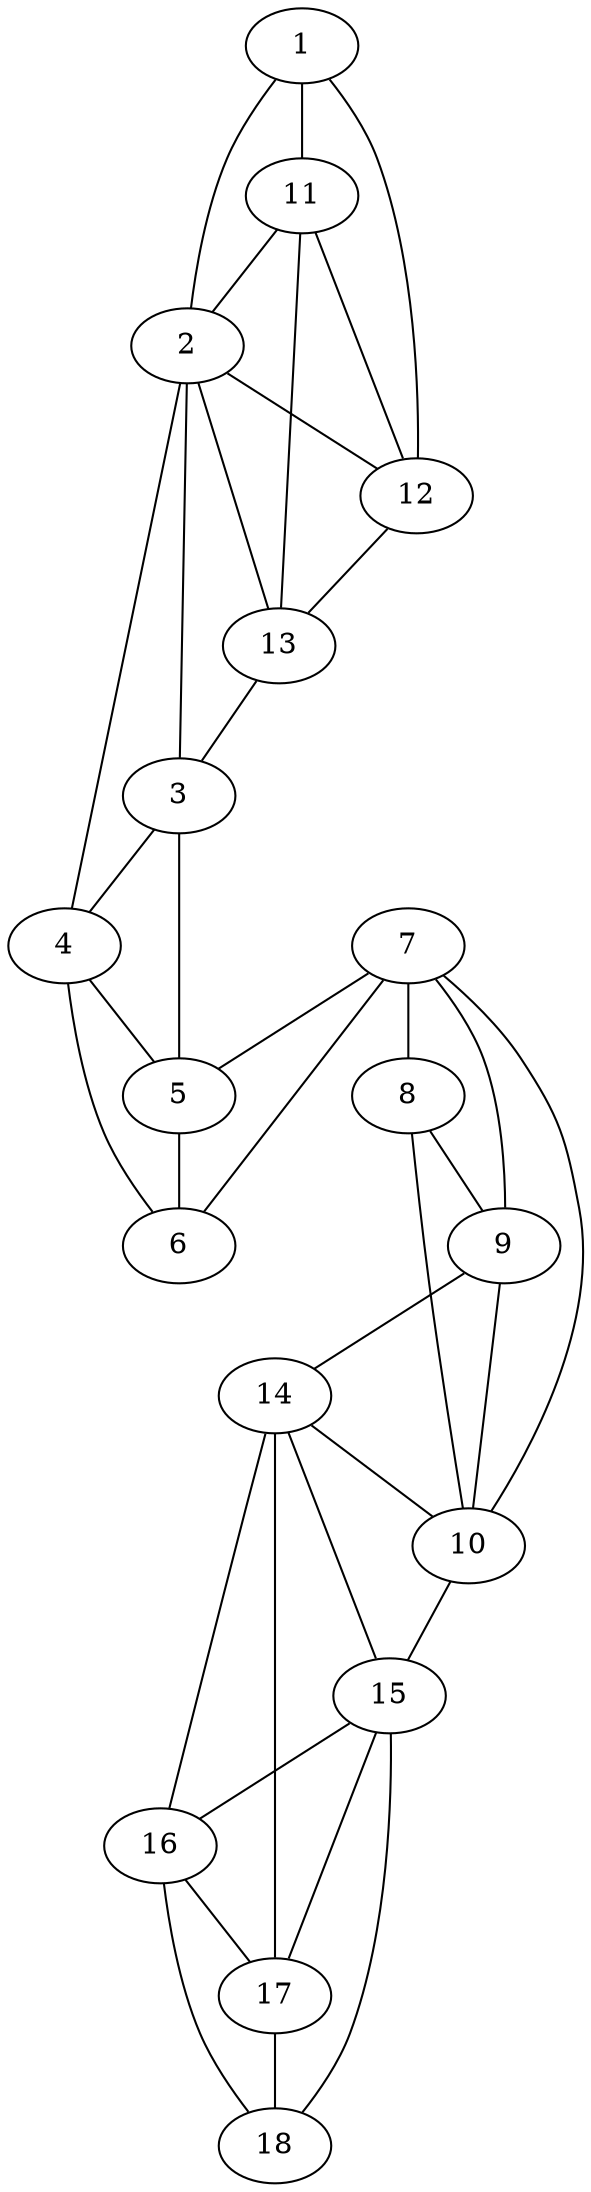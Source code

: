 graph pdb1bk7 {
	1	 [aaLength=6,
		sequence=PPAVCS,
		type=0];
	2	 [aaLength=4,
		sequence=PGSG,
		type=0];
	1 -- 2	 [distance0="15.56254",
		frequency=1,
		type0=1];
	11	 [aaLength=7,
		sequence=SFWFVQQ,
		type=1];
	1 -- 11	 [distance0="42.98472",
		frequency=1,
		type0=2];
	12	 [aaLength=9,
		sequence=TIHGLWPQQ,
		type=1];
	1 -- 12	 [distance0="47.16658",
		frequency=1,
		type0=3];
	4	 [aaLength=7,
		sequence=QSQLNTL,
		type=0];
	2 -- 4	 [distance0="38.45115",
		frequency=1,
		type0=3];
	3	 [aaLength=7,
		sequence=ITKISHL,
		type=0];
	2 -- 3	 [distance0="32.31393",
		frequency=1,
		type0=2];
	2 -- 12	 [distance0="4.0",
		frequency=1,
		type0=4];
	3 -- 4	 [distance0="8.703385",
		distance1="0.0",
		frequency=2,
		type0=1,
		type1=5];
	5	 [aaLength=11,
		sequence=NQQFWSHEWTK,
		type=0];
	3 -- 5	 [distance0="23.97314",
		frequency=1,
		type0=2];
	6	 [aaLength=4,
		sequence=GTCS,
		type=0];
	4 -- 6	 [distance0="31.07582",
		frequency=1,
		type0=3];
	4 -- 5	 [distance0="19.27904",
		distance1="8.0",
		frequency=2,
		type0=2,
		type1=4];
	5 -- 6	 [distance0="13.66249",
		distance1="1.0",
		frequency=2,
		type0=1,
		type1=4];
	7	 [aaLength=14,
		sequence=QAAYFKLAVDMRNN,
		type=0];
	7 -- 6	 [distance0="16.63743",
		frequency=1,
		type0=1];
	7 -- 5	 [distance0="25.24869",
		frequency=1,
		type0=3];
	8	 [aaLength=5,
		sequence=IIGAL,
		type=0];
	7 -- 8	 [distance0="21.59907",
		distance1="2.0",
		frequency=2,
		type0=2,
		type1=4];
	9	 [aaLength=3,
		sequence=RPH,
		type=0];
	8 -- 9	 [distance0="8.406084",
		distance1="0.0",
		frequency=2,
		type0=1,
		type1=5];
	9 -- 7	 [distance0="29.72722",
		frequency=1,
		type0=3];
	14	 [aaLength=3,
		sequence=TKS,
		type=1];
	9 -- 14	 [distance0="7.0",
		frequency=1,
		type0=4];
	10	 [aaLength=12,
		sequence=RQAIKGFLKAKF,
		type=0];
	10 -- 7	 [distance0="40.60773",
		frequency=1,
		type0=3];
	10 -- 8	 [distance0="22.84127",
		frequency=1,
		type0=2];
	10 -- 9	 [distance0="17.81843",
		frequency=1,
		type0=1];
	15	 [aaLength=6,
		sequence=GLRCRT,
		type=1];
	10 -- 15	 [distance0="4.0",
		frequency=1,
		type0=4];
	11 -- 2	 [distance0="14.0",
		frequency=1,
		type0=4];
	11 -- 12	 [distance0="29.0",
		frequency=1,
		type0=1];
	13	 [aaLength=2,
		sequence=TS,
		type=1];
	11 -- 13	 [distance0="40.0",
		frequency=1,
		type0=2];
	12 -- 13	 [distance0="11.0",
		distance1="2.0",
		frequency=2,
		type0=1,
		type1=4];
	13 -- 2	 [distance0="50.69611",
		frequency=1,
		type0=3];
	13 -- 3	 [distance0="10.0",
		frequency=1,
		type0=4];
	14 -- 10	 [distance0="0.0",
		frequency=1,
		type0=5];
	14 -- 15	 [distance0="19.0",
		frequency=1,
		type0=1];
	16	 [aaLength=11,
		sequence=SYLVQVVACFA,
		type=1];
	14 -- 16	 [distance0="31.0",
		frequency=1,
		type0=2];
	17	 [aaLength=2,
		sequence=LI,
		type=1];
	14 -- 17	 [distance0="47.0",
		frequency=1,
		type0=3];
	15 -- 16	 [distance0="12.0",
		distance1="6.0",
		frequency=2,
		type0=1,
		type1=4];
	15 -- 17	 [distance0="28.0",
		frequency=1,
		type0=3];
	16 -- 17	 [distance0="16.0",
		distance1="5.0",
		frequency=2,
		type0=2,
		type1=4];
	18	 [aaLength=3,
		sequence=NFI,
		type=1];
	17 -- 18	 [distance0="11.0",
		distance1="9.0",
		frequency=2,
		type0=1,
		type1=4];
	18 -- 15	 [distance0="39.0",
		frequency=1,
		type0=3];
	18 -- 16	 [distance0="27.0",
		frequency=1,
		type0=2];
}
